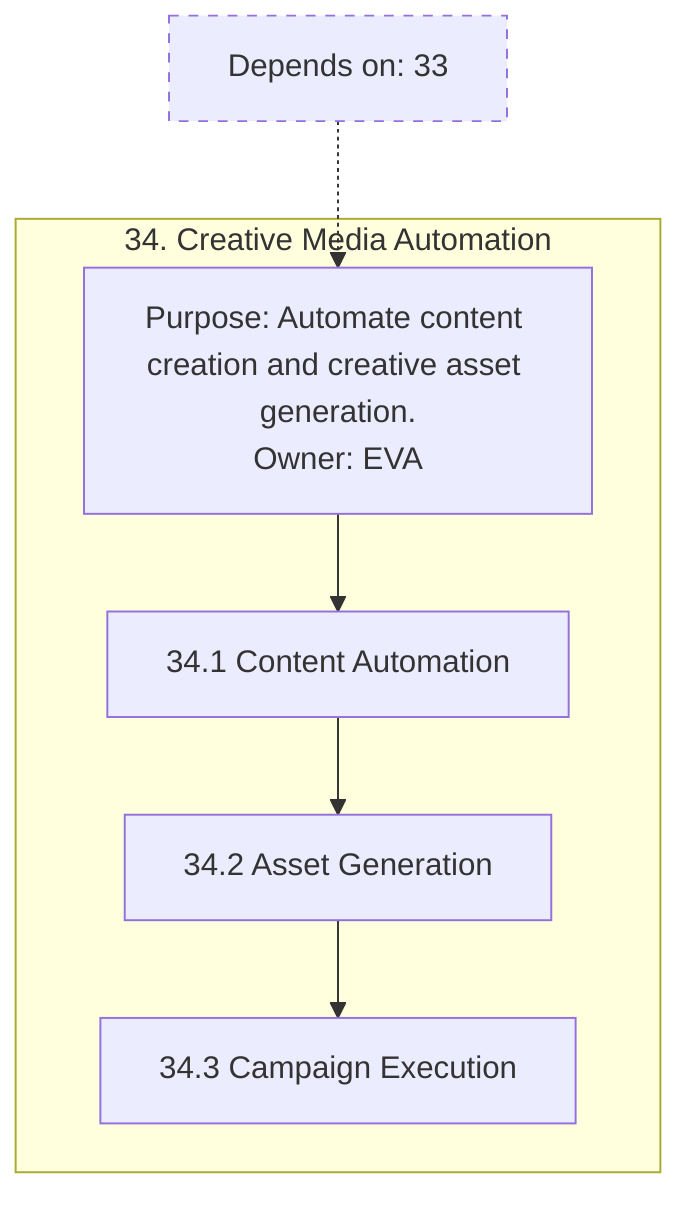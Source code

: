 flowchart TB
%% Stage 34 Detail
subgraph S34["34. Creative Media Automation"]
  S34_root["Purpose: Automate content creation and creative asset generation.
Owner: EVA"]
  S34_A["34.1 Content Automation"]
  S34_B["34.2 Asset Generation"]
  S34_C["34.3 Campaign Execution"]
  S34_root --> S34_A --> S34_B --> S34_C
end
classDef dep stroke-dasharray: 5 5;
D34["Depends on: 33"]:::dep -.-> S34_root